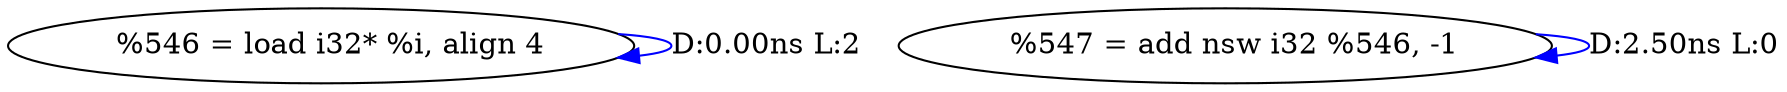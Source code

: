 digraph {
Node0x2d3a320[label="  %546 = load i32* %i, align 4"];
Node0x2d3a320 -> Node0x2d3a320[label="D:0.00ns L:2",color=blue];
Node0x2d3a400[label="  %547 = add nsw i32 %546, -1"];
Node0x2d3a400 -> Node0x2d3a400[label="D:2.50ns L:0",color=blue];
}
